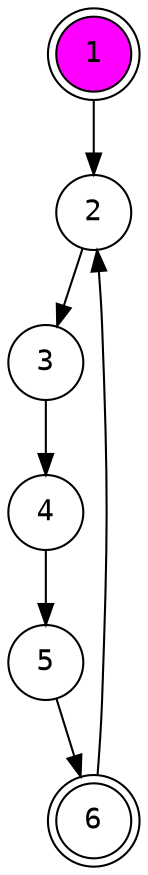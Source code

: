 digraph { node [ fontname = Courier ]
1 [ fillcolor = magenta style=filled peripheries=2 shape=circle ]
2 [shape=circle ]
3 [shape=circle ]
4 [shape=circle ]
5 [shape=circle ]
6 [peripheries=2 shape=circle ]

1 -> 2
2 -> 3
3 -> 4
4 -> 5
5 -> 6
6 -> 2

}